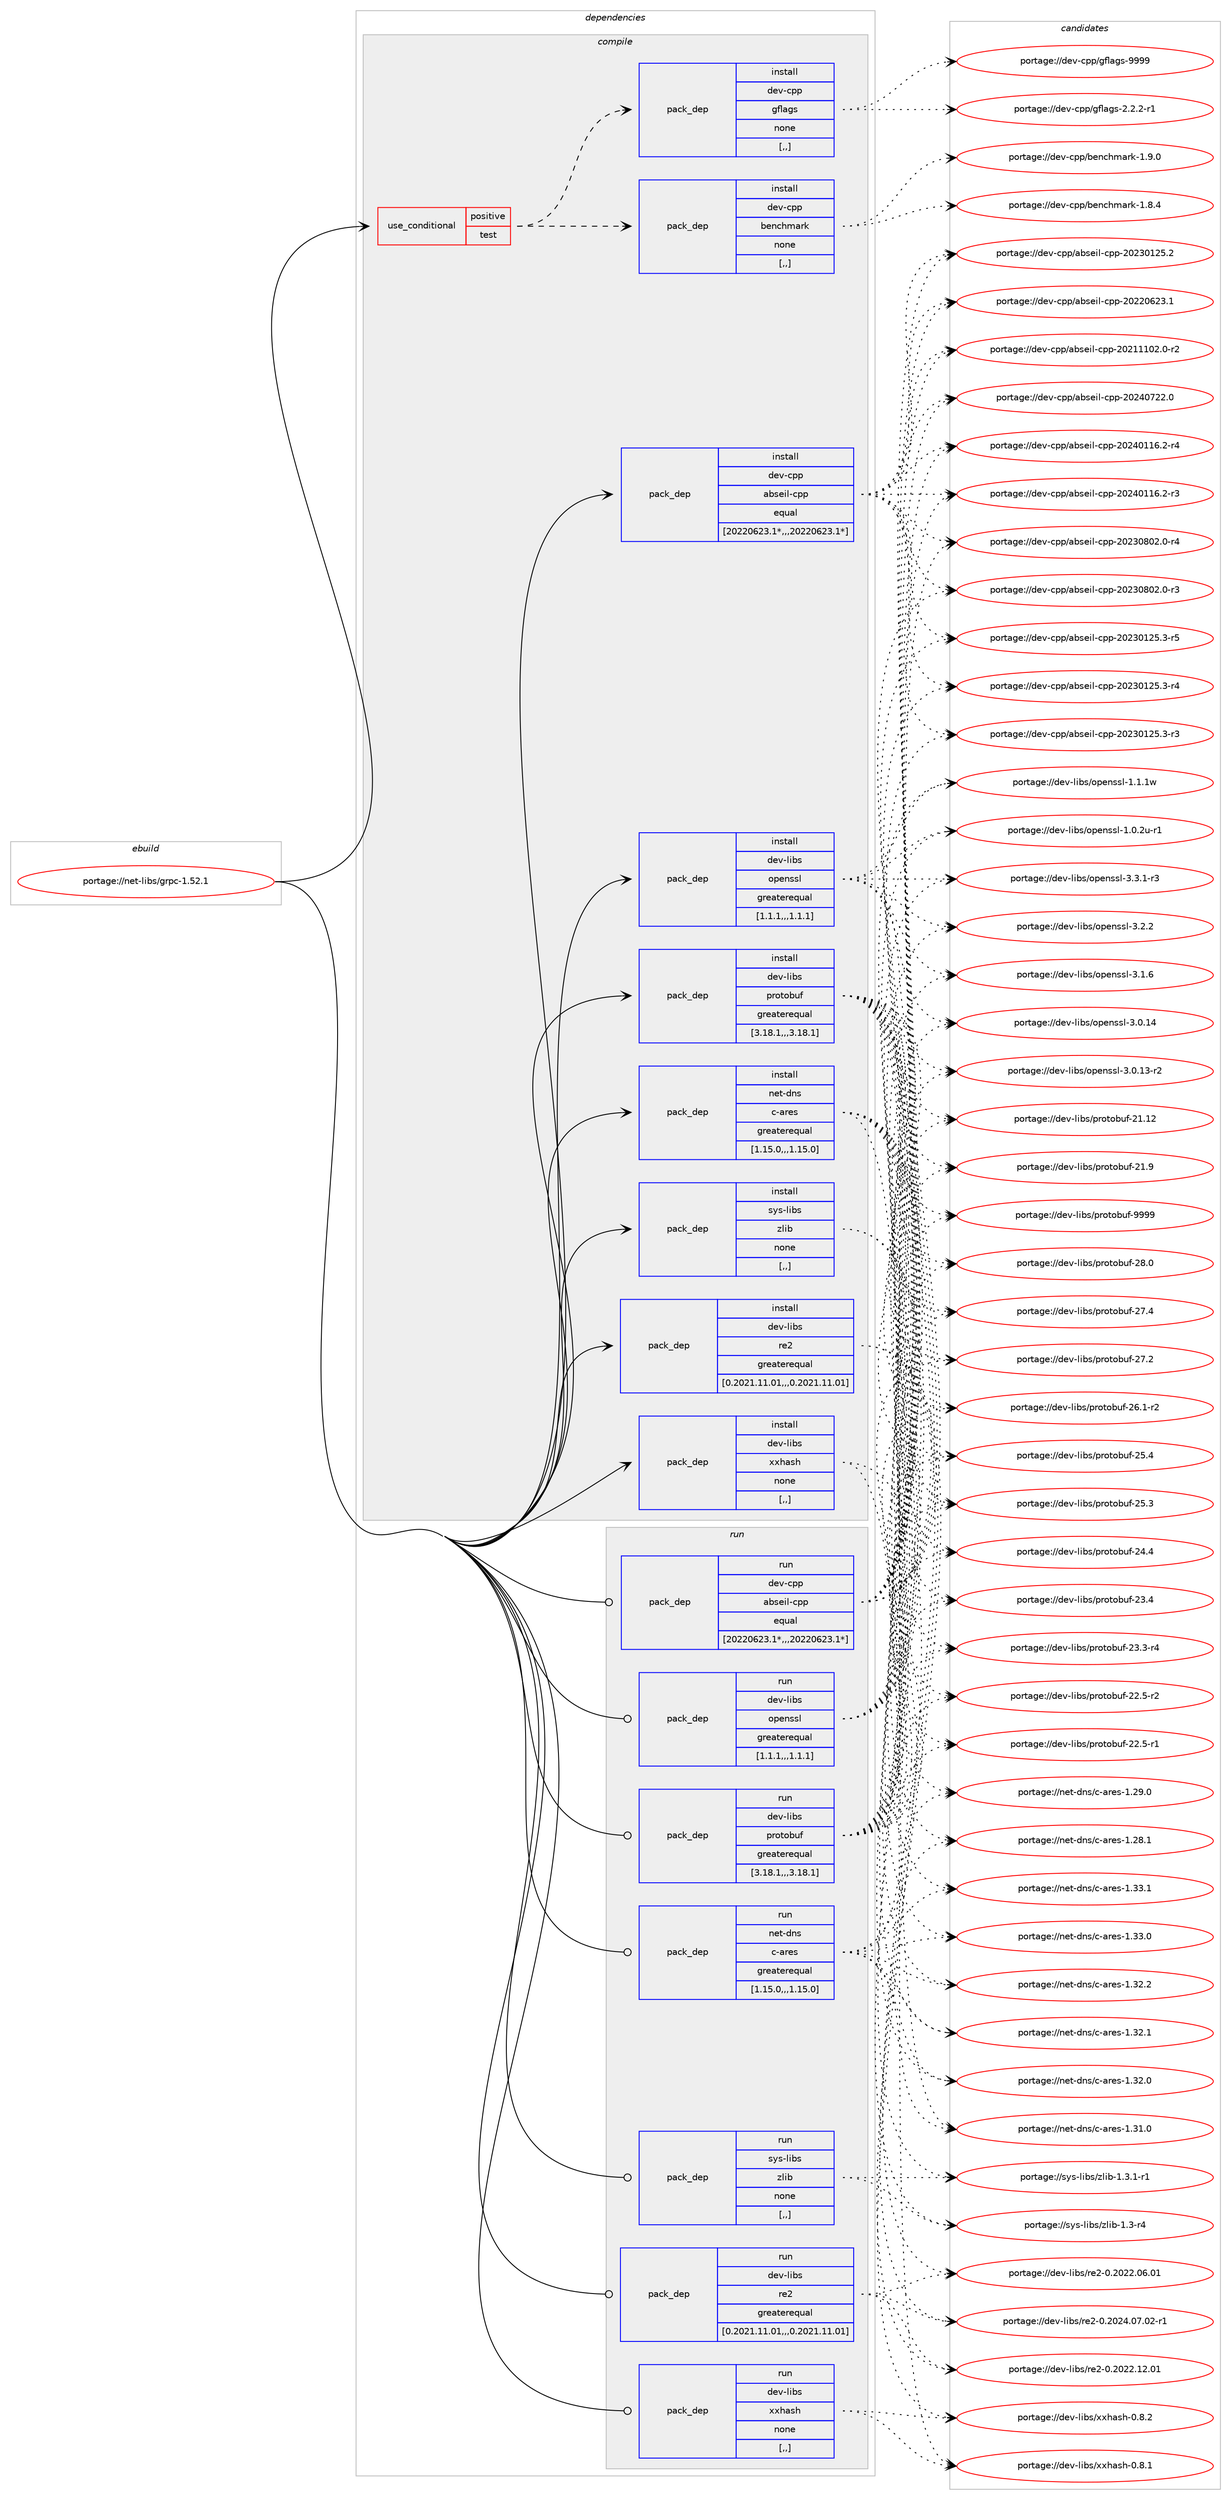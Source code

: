 digraph prolog {

# *************
# Graph options
# *************

newrank=true;
concentrate=true;
compound=true;
graph [rankdir=LR,fontname=Helvetica,fontsize=10,ranksep=1.5];#, ranksep=2.5, nodesep=0.2];
edge  [arrowhead=vee];
node  [fontname=Helvetica,fontsize=10];

# **********
# The ebuild
# **********

subgraph cluster_leftcol {
color=gray;
label=<<i>ebuild</i>>;
id [label="portage://net-libs/grpc-1.52.1", color=red, width=4, href="../net-libs/grpc-1.52.1.svg"];
}

# ****************
# The dependencies
# ****************

subgraph cluster_midcol {
color=gray;
label=<<i>dependencies</i>>;
subgraph cluster_compile {
fillcolor="#eeeeee";
style=filled;
label=<<i>compile</i>>;
subgraph cond227993 {
dependency870999 [label=<<TABLE BORDER="0" CELLBORDER="1" CELLSPACING="0" CELLPADDING="4"><TR><TD ROWSPAN="3" CELLPADDING="10">use_conditional</TD></TR><TR><TD>positive</TD></TR><TR><TD>test</TD></TR></TABLE>>, shape=none, color=red];
subgraph pack636591 {
dependency871000 [label=<<TABLE BORDER="0" CELLBORDER="1" CELLSPACING="0" CELLPADDING="4" WIDTH="220"><TR><TD ROWSPAN="6" CELLPADDING="30">pack_dep</TD></TR><TR><TD WIDTH="110">install</TD></TR><TR><TD>dev-cpp</TD></TR><TR><TD>benchmark</TD></TR><TR><TD>none</TD></TR><TR><TD>[,,]</TD></TR></TABLE>>, shape=none, color=blue];
}
dependency870999:e -> dependency871000:w [weight=20,style="dashed",arrowhead="vee"];
subgraph pack636592 {
dependency871001 [label=<<TABLE BORDER="0" CELLBORDER="1" CELLSPACING="0" CELLPADDING="4" WIDTH="220"><TR><TD ROWSPAN="6" CELLPADDING="30">pack_dep</TD></TR><TR><TD WIDTH="110">install</TD></TR><TR><TD>dev-cpp</TD></TR><TR><TD>gflags</TD></TR><TR><TD>none</TD></TR><TR><TD>[,,]</TD></TR></TABLE>>, shape=none, color=blue];
}
dependency870999:e -> dependency871001:w [weight=20,style="dashed",arrowhead="vee"];
}
id:e -> dependency870999:w [weight=20,style="solid",arrowhead="vee"];
subgraph pack636593 {
dependency871002 [label=<<TABLE BORDER="0" CELLBORDER="1" CELLSPACING="0" CELLPADDING="4" WIDTH="220"><TR><TD ROWSPAN="6" CELLPADDING="30">pack_dep</TD></TR><TR><TD WIDTH="110">install</TD></TR><TR><TD>dev-cpp</TD></TR><TR><TD>abseil-cpp</TD></TR><TR><TD>equal</TD></TR><TR><TD>[20220623.1*,,,20220623.1*]</TD></TR></TABLE>>, shape=none, color=blue];
}
id:e -> dependency871002:w [weight=20,style="solid",arrowhead="vee"];
subgraph pack636594 {
dependency871003 [label=<<TABLE BORDER="0" CELLBORDER="1" CELLSPACING="0" CELLPADDING="4" WIDTH="220"><TR><TD ROWSPAN="6" CELLPADDING="30">pack_dep</TD></TR><TR><TD WIDTH="110">install</TD></TR><TR><TD>dev-libs</TD></TR><TR><TD>openssl</TD></TR><TR><TD>greaterequal</TD></TR><TR><TD>[1.1.1,,,1.1.1]</TD></TR></TABLE>>, shape=none, color=blue];
}
id:e -> dependency871003:w [weight=20,style="solid",arrowhead="vee"];
subgraph pack636595 {
dependency871004 [label=<<TABLE BORDER="0" CELLBORDER="1" CELLSPACING="0" CELLPADDING="4" WIDTH="220"><TR><TD ROWSPAN="6" CELLPADDING="30">pack_dep</TD></TR><TR><TD WIDTH="110">install</TD></TR><TR><TD>dev-libs</TD></TR><TR><TD>protobuf</TD></TR><TR><TD>greaterequal</TD></TR><TR><TD>[3.18.1,,,3.18.1]</TD></TR></TABLE>>, shape=none, color=blue];
}
id:e -> dependency871004:w [weight=20,style="solid",arrowhead="vee"];
subgraph pack636596 {
dependency871005 [label=<<TABLE BORDER="0" CELLBORDER="1" CELLSPACING="0" CELLPADDING="4" WIDTH="220"><TR><TD ROWSPAN="6" CELLPADDING="30">pack_dep</TD></TR><TR><TD WIDTH="110">install</TD></TR><TR><TD>dev-libs</TD></TR><TR><TD>re2</TD></TR><TR><TD>greaterequal</TD></TR><TR><TD>[0.2021.11.01,,,0.2021.11.01]</TD></TR></TABLE>>, shape=none, color=blue];
}
id:e -> dependency871005:w [weight=20,style="solid",arrowhead="vee"];
subgraph pack636597 {
dependency871006 [label=<<TABLE BORDER="0" CELLBORDER="1" CELLSPACING="0" CELLPADDING="4" WIDTH="220"><TR><TD ROWSPAN="6" CELLPADDING="30">pack_dep</TD></TR><TR><TD WIDTH="110">install</TD></TR><TR><TD>dev-libs</TD></TR><TR><TD>xxhash</TD></TR><TR><TD>none</TD></TR><TR><TD>[,,]</TD></TR></TABLE>>, shape=none, color=blue];
}
id:e -> dependency871006:w [weight=20,style="solid",arrowhead="vee"];
subgraph pack636598 {
dependency871007 [label=<<TABLE BORDER="0" CELLBORDER="1" CELLSPACING="0" CELLPADDING="4" WIDTH="220"><TR><TD ROWSPAN="6" CELLPADDING="30">pack_dep</TD></TR><TR><TD WIDTH="110">install</TD></TR><TR><TD>net-dns</TD></TR><TR><TD>c-ares</TD></TR><TR><TD>greaterequal</TD></TR><TR><TD>[1.15.0,,,1.15.0]</TD></TR></TABLE>>, shape=none, color=blue];
}
id:e -> dependency871007:w [weight=20,style="solid",arrowhead="vee"];
subgraph pack636599 {
dependency871008 [label=<<TABLE BORDER="0" CELLBORDER="1" CELLSPACING="0" CELLPADDING="4" WIDTH="220"><TR><TD ROWSPAN="6" CELLPADDING="30">pack_dep</TD></TR><TR><TD WIDTH="110">install</TD></TR><TR><TD>sys-libs</TD></TR><TR><TD>zlib</TD></TR><TR><TD>none</TD></TR><TR><TD>[,,]</TD></TR></TABLE>>, shape=none, color=blue];
}
id:e -> dependency871008:w [weight=20,style="solid",arrowhead="vee"];
}
subgraph cluster_compileandrun {
fillcolor="#eeeeee";
style=filled;
label=<<i>compile and run</i>>;
}
subgraph cluster_run {
fillcolor="#eeeeee";
style=filled;
label=<<i>run</i>>;
subgraph pack636600 {
dependency871009 [label=<<TABLE BORDER="0" CELLBORDER="1" CELLSPACING="0" CELLPADDING="4" WIDTH="220"><TR><TD ROWSPAN="6" CELLPADDING="30">pack_dep</TD></TR><TR><TD WIDTH="110">run</TD></TR><TR><TD>dev-cpp</TD></TR><TR><TD>abseil-cpp</TD></TR><TR><TD>equal</TD></TR><TR><TD>[20220623.1*,,,20220623.1*]</TD></TR></TABLE>>, shape=none, color=blue];
}
id:e -> dependency871009:w [weight=20,style="solid",arrowhead="odot"];
subgraph pack636601 {
dependency871010 [label=<<TABLE BORDER="0" CELLBORDER="1" CELLSPACING="0" CELLPADDING="4" WIDTH="220"><TR><TD ROWSPAN="6" CELLPADDING="30">pack_dep</TD></TR><TR><TD WIDTH="110">run</TD></TR><TR><TD>dev-libs</TD></TR><TR><TD>openssl</TD></TR><TR><TD>greaterequal</TD></TR><TR><TD>[1.1.1,,,1.1.1]</TD></TR></TABLE>>, shape=none, color=blue];
}
id:e -> dependency871010:w [weight=20,style="solid",arrowhead="odot"];
subgraph pack636602 {
dependency871011 [label=<<TABLE BORDER="0" CELLBORDER="1" CELLSPACING="0" CELLPADDING="4" WIDTH="220"><TR><TD ROWSPAN="6" CELLPADDING="30">pack_dep</TD></TR><TR><TD WIDTH="110">run</TD></TR><TR><TD>dev-libs</TD></TR><TR><TD>protobuf</TD></TR><TR><TD>greaterequal</TD></TR><TR><TD>[3.18.1,,,3.18.1]</TD></TR></TABLE>>, shape=none, color=blue];
}
id:e -> dependency871011:w [weight=20,style="solid",arrowhead="odot"];
subgraph pack636603 {
dependency871012 [label=<<TABLE BORDER="0" CELLBORDER="1" CELLSPACING="0" CELLPADDING="4" WIDTH="220"><TR><TD ROWSPAN="6" CELLPADDING="30">pack_dep</TD></TR><TR><TD WIDTH="110">run</TD></TR><TR><TD>dev-libs</TD></TR><TR><TD>re2</TD></TR><TR><TD>greaterequal</TD></TR><TR><TD>[0.2021.11.01,,,0.2021.11.01]</TD></TR></TABLE>>, shape=none, color=blue];
}
id:e -> dependency871012:w [weight=20,style="solid",arrowhead="odot"];
subgraph pack636604 {
dependency871013 [label=<<TABLE BORDER="0" CELLBORDER="1" CELLSPACING="0" CELLPADDING="4" WIDTH="220"><TR><TD ROWSPAN="6" CELLPADDING="30">pack_dep</TD></TR><TR><TD WIDTH="110">run</TD></TR><TR><TD>dev-libs</TD></TR><TR><TD>xxhash</TD></TR><TR><TD>none</TD></TR><TR><TD>[,,]</TD></TR></TABLE>>, shape=none, color=blue];
}
id:e -> dependency871013:w [weight=20,style="solid",arrowhead="odot"];
subgraph pack636605 {
dependency871014 [label=<<TABLE BORDER="0" CELLBORDER="1" CELLSPACING="0" CELLPADDING="4" WIDTH="220"><TR><TD ROWSPAN="6" CELLPADDING="30">pack_dep</TD></TR><TR><TD WIDTH="110">run</TD></TR><TR><TD>net-dns</TD></TR><TR><TD>c-ares</TD></TR><TR><TD>greaterequal</TD></TR><TR><TD>[1.15.0,,,1.15.0]</TD></TR></TABLE>>, shape=none, color=blue];
}
id:e -> dependency871014:w [weight=20,style="solid",arrowhead="odot"];
subgraph pack636606 {
dependency871015 [label=<<TABLE BORDER="0" CELLBORDER="1" CELLSPACING="0" CELLPADDING="4" WIDTH="220"><TR><TD ROWSPAN="6" CELLPADDING="30">pack_dep</TD></TR><TR><TD WIDTH="110">run</TD></TR><TR><TD>sys-libs</TD></TR><TR><TD>zlib</TD></TR><TR><TD>none</TD></TR><TR><TD>[,,]</TD></TR></TABLE>>, shape=none, color=blue];
}
id:e -> dependency871015:w [weight=20,style="solid",arrowhead="odot"];
}
}

# **************
# The candidates
# **************

subgraph cluster_choices {
rank=same;
color=gray;
label=<<i>candidates</i>>;

subgraph choice636591 {
color=black;
nodesep=1;
choice100101118459911211247981011109910410997114107454946574648 [label="portage://dev-cpp/benchmark-1.9.0", color=red, width=4,href="../dev-cpp/benchmark-1.9.0.svg"];
choice100101118459911211247981011109910410997114107454946564652 [label="portage://dev-cpp/benchmark-1.8.4", color=red, width=4,href="../dev-cpp/benchmark-1.8.4.svg"];
dependency871000:e -> choice100101118459911211247981011109910410997114107454946574648:w [style=dotted,weight="100"];
dependency871000:e -> choice100101118459911211247981011109910410997114107454946564652:w [style=dotted,weight="100"];
}
subgraph choice636592 {
color=black;
nodesep=1;
choice100101118459911211247103102108971031154557575757 [label="portage://dev-cpp/gflags-9999", color=red, width=4,href="../dev-cpp/gflags-9999.svg"];
choice100101118459911211247103102108971031154550465046504511449 [label="portage://dev-cpp/gflags-2.2.2-r1", color=red, width=4,href="../dev-cpp/gflags-2.2.2-r1.svg"];
dependency871001:e -> choice100101118459911211247103102108971031154557575757:w [style=dotted,weight="100"];
dependency871001:e -> choice100101118459911211247103102108971031154550465046504511449:w [style=dotted,weight="100"];
}
subgraph choice636593 {
color=black;
nodesep=1;
choice100101118459911211247979811510110510845991121124550485052485550504648 [label="portage://dev-cpp/abseil-cpp-20240722.0", color=red, width=4,href="../dev-cpp/abseil-cpp-20240722.0.svg"];
choice1001011184599112112479798115101105108459911211245504850524849495446504511452 [label="portage://dev-cpp/abseil-cpp-20240116.2-r4", color=red, width=4,href="../dev-cpp/abseil-cpp-20240116.2-r4.svg"];
choice1001011184599112112479798115101105108459911211245504850524849495446504511451 [label="portage://dev-cpp/abseil-cpp-20240116.2-r3", color=red, width=4,href="../dev-cpp/abseil-cpp-20240116.2-r3.svg"];
choice1001011184599112112479798115101105108459911211245504850514856485046484511452 [label="portage://dev-cpp/abseil-cpp-20230802.0-r4", color=red, width=4,href="../dev-cpp/abseil-cpp-20230802.0-r4.svg"];
choice1001011184599112112479798115101105108459911211245504850514856485046484511451 [label="portage://dev-cpp/abseil-cpp-20230802.0-r3", color=red, width=4,href="../dev-cpp/abseil-cpp-20230802.0-r3.svg"];
choice1001011184599112112479798115101105108459911211245504850514849505346514511453 [label="portage://dev-cpp/abseil-cpp-20230125.3-r5", color=red, width=4,href="../dev-cpp/abseil-cpp-20230125.3-r5.svg"];
choice1001011184599112112479798115101105108459911211245504850514849505346514511452 [label="portage://dev-cpp/abseil-cpp-20230125.3-r4", color=red, width=4,href="../dev-cpp/abseil-cpp-20230125.3-r4.svg"];
choice1001011184599112112479798115101105108459911211245504850514849505346514511451 [label="portage://dev-cpp/abseil-cpp-20230125.3-r3", color=red, width=4,href="../dev-cpp/abseil-cpp-20230125.3-r3.svg"];
choice100101118459911211247979811510110510845991121124550485051484950534650 [label="portage://dev-cpp/abseil-cpp-20230125.2", color=red, width=4,href="../dev-cpp/abseil-cpp-20230125.2.svg"];
choice100101118459911211247979811510110510845991121124550485050485450514649 [label="portage://dev-cpp/abseil-cpp-20220623.1", color=red, width=4,href="../dev-cpp/abseil-cpp-20220623.1.svg"];
choice1001011184599112112479798115101105108459911211245504850494949485046484511450 [label="portage://dev-cpp/abseil-cpp-20211102.0-r2", color=red, width=4,href="../dev-cpp/abseil-cpp-20211102.0-r2.svg"];
dependency871002:e -> choice100101118459911211247979811510110510845991121124550485052485550504648:w [style=dotted,weight="100"];
dependency871002:e -> choice1001011184599112112479798115101105108459911211245504850524849495446504511452:w [style=dotted,weight="100"];
dependency871002:e -> choice1001011184599112112479798115101105108459911211245504850524849495446504511451:w [style=dotted,weight="100"];
dependency871002:e -> choice1001011184599112112479798115101105108459911211245504850514856485046484511452:w [style=dotted,weight="100"];
dependency871002:e -> choice1001011184599112112479798115101105108459911211245504850514856485046484511451:w [style=dotted,weight="100"];
dependency871002:e -> choice1001011184599112112479798115101105108459911211245504850514849505346514511453:w [style=dotted,weight="100"];
dependency871002:e -> choice1001011184599112112479798115101105108459911211245504850514849505346514511452:w [style=dotted,weight="100"];
dependency871002:e -> choice1001011184599112112479798115101105108459911211245504850514849505346514511451:w [style=dotted,weight="100"];
dependency871002:e -> choice100101118459911211247979811510110510845991121124550485051484950534650:w [style=dotted,weight="100"];
dependency871002:e -> choice100101118459911211247979811510110510845991121124550485050485450514649:w [style=dotted,weight="100"];
dependency871002:e -> choice1001011184599112112479798115101105108459911211245504850494949485046484511450:w [style=dotted,weight="100"];
}
subgraph choice636594 {
color=black;
nodesep=1;
choice1001011184510810598115471111121011101151151084551465146494511451 [label="portage://dev-libs/openssl-3.3.1-r3", color=red, width=4,href="../dev-libs/openssl-3.3.1-r3.svg"];
choice100101118451081059811547111112101110115115108455146504650 [label="portage://dev-libs/openssl-3.2.2", color=red, width=4,href="../dev-libs/openssl-3.2.2.svg"];
choice100101118451081059811547111112101110115115108455146494654 [label="portage://dev-libs/openssl-3.1.6", color=red, width=4,href="../dev-libs/openssl-3.1.6.svg"];
choice10010111845108105981154711111210111011511510845514648464952 [label="portage://dev-libs/openssl-3.0.14", color=red, width=4,href="../dev-libs/openssl-3.0.14.svg"];
choice100101118451081059811547111112101110115115108455146484649514511450 [label="portage://dev-libs/openssl-3.0.13-r2", color=red, width=4,href="../dev-libs/openssl-3.0.13-r2.svg"];
choice100101118451081059811547111112101110115115108454946494649119 [label="portage://dev-libs/openssl-1.1.1w", color=red, width=4,href="../dev-libs/openssl-1.1.1w.svg"];
choice1001011184510810598115471111121011101151151084549464846501174511449 [label="portage://dev-libs/openssl-1.0.2u-r1", color=red, width=4,href="../dev-libs/openssl-1.0.2u-r1.svg"];
dependency871003:e -> choice1001011184510810598115471111121011101151151084551465146494511451:w [style=dotted,weight="100"];
dependency871003:e -> choice100101118451081059811547111112101110115115108455146504650:w [style=dotted,weight="100"];
dependency871003:e -> choice100101118451081059811547111112101110115115108455146494654:w [style=dotted,weight="100"];
dependency871003:e -> choice10010111845108105981154711111210111011511510845514648464952:w [style=dotted,weight="100"];
dependency871003:e -> choice100101118451081059811547111112101110115115108455146484649514511450:w [style=dotted,weight="100"];
dependency871003:e -> choice100101118451081059811547111112101110115115108454946494649119:w [style=dotted,weight="100"];
dependency871003:e -> choice1001011184510810598115471111121011101151151084549464846501174511449:w [style=dotted,weight="100"];
}
subgraph choice636595 {
color=black;
nodesep=1;
choice100101118451081059811547112114111116111981171024557575757 [label="portage://dev-libs/protobuf-9999", color=red, width=4,href="../dev-libs/protobuf-9999.svg"];
choice100101118451081059811547112114111116111981171024550564648 [label="portage://dev-libs/protobuf-28.0", color=red, width=4,href="../dev-libs/protobuf-28.0.svg"];
choice100101118451081059811547112114111116111981171024550554652 [label="portage://dev-libs/protobuf-27.4", color=red, width=4,href="../dev-libs/protobuf-27.4.svg"];
choice100101118451081059811547112114111116111981171024550554650 [label="portage://dev-libs/protobuf-27.2", color=red, width=4,href="../dev-libs/protobuf-27.2.svg"];
choice1001011184510810598115471121141111161119811710245505446494511450 [label="portage://dev-libs/protobuf-26.1-r2", color=red, width=4,href="../dev-libs/protobuf-26.1-r2.svg"];
choice100101118451081059811547112114111116111981171024550534652 [label="portage://dev-libs/protobuf-25.4", color=red, width=4,href="../dev-libs/protobuf-25.4.svg"];
choice100101118451081059811547112114111116111981171024550534651 [label="portage://dev-libs/protobuf-25.3", color=red, width=4,href="../dev-libs/protobuf-25.3.svg"];
choice100101118451081059811547112114111116111981171024550524652 [label="portage://dev-libs/protobuf-24.4", color=red, width=4,href="../dev-libs/protobuf-24.4.svg"];
choice100101118451081059811547112114111116111981171024550514652 [label="portage://dev-libs/protobuf-23.4", color=red, width=4,href="../dev-libs/protobuf-23.4.svg"];
choice1001011184510810598115471121141111161119811710245505146514511452 [label="portage://dev-libs/protobuf-23.3-r4", color=red, width=4,href="../dev-libs/protobuf-23.3-r4.svg"];
choice1001011184510810598115471121141111161119811710245505046534511450 [label="portage://dev-libs/protobuf-22.5-r2", color=red, width=4,href="../dev-libs/protobuf-22.5-r2.svg"];
choice1001011184510810598115471121141111161119811710245505046534511449 [label="portage://dev-libs/protobuf-22.5-r1", color=red, width=4,href="../dev-libs/protobuf-22.5-r1.svg"];
choice10010111845108105981154711211411111611198117102455049464950 [label="portage://dev-libs/protobuf-21.12", color=red, width=4,href="../dev-libs/protobuf-21.12.svg"];
choice100101118451081059811547112114111116111981171024550494657 [label="portage://dev-libs/protobuf-21.9", color=red, width=4,href="../dev-libs/protobuf-21.9.svg"];
dependency871004:e -> choice100101118451081059811547112114111116111981171024557575757:w [style=dotted,weight="100"];
dependency871004:e -> choice100101118451081059811547112114111116111981171024550564648:w [style=dotted,weight="100"];
dependency871004:e -> choice100101118451081059811547112114111116111981171024550554652:w [style=dotted,weight="100"];
dependency871004:e -> choice100101118451081059811547112114111116111981171024550554650:w [style=dotted,weight="100"];
dependency871004:e -> choice1001011184510810598115471121141111161119811710245505446494511450:w [style=dotted,weight="100"];
dependency871004:e -> choice100101118451081059811547112114111116111981171024550534652:w [style=dotted,weight="100"];
dependency871004:e -> choice100101118451081059811547112114111116111981171024550534651:w [style=dotted,weight="100"];
dependency871004:e -> choice100101118451081059811547112114111116111981171024550524652:w [style=dotted,weight="100"];
dependency871004:e -> choice100101118451081059811547112114111116111981171024550514652:w [style=dotted,weight="100"];
dependency871004:e -> choice1001011184510810598115471121141111161119811710245505146514511452:w [style=dotted,weight="100"];
dependency871004:e -> choice1001011184510810598115471121141111161119811710245505046534511450:w [style=dotted,weight="100"];
dependency871004:e -> choice1001011184510810598115471121141111161119811710245505046534511449:w [style=dotted,weight="100"];
dependency871004:e -> choice10010111845108105981154711211411111611198117102455049464950:w [style=dotted,weight="100"];
dependency871004:e -> choice100101118451081059811547112114111116111981171024550494657:w [style=dotted,weight="100"];
}
subgraph choice636596 {
color=black;
nodesep=1;
choice10010111845108105981154711410150454846504850524648554648504511449 [label="portage://dev-libs/re2-0.2024.07.02-r1", color=red, width=4,href="../dev-libs/re2-0.2024.07.02-r1.svg"];
choice1001011184510810598115471141015045484650485050464950464849 [label="portage://dev-libs/re2-0.2022.12.01", color=red, width=4,href="../dev-libs/re2-0.2022.12.01.svg"];
choice1001011184510810598115471141015045484650485050464854464849 [label="portage://dev-libs/re2-0.2022.06.01", color=red, width=4,href="../dev-libs/re2-0.2022.06.01.svg"];
dependency871005:e -> choice10010111845108105981154711410150454846504850524648554648504511449:w [style=dotted,weight="100"];
dependency871005:e -> choice1001011184510810598115471141015045484650485050464950464849:w [style=dotted,weight="100"];
dependency871005:e -> choice1001011184510810598115471141015045484650485050464854464849:w [style=dotted,weight="100"];
}
subgraph choice636597 {
color=black;
nodesep=1;
choice10010111845108105981154712012010497115104454846564650 [label="portage://dev-libs/xxhash-0.8.2", color=red, width=4,href="../dev-libs/xxhash-0.8.2.svg"];
choice10010111845108105981154712012010497115104454846564649 [label="portage://dev-libs/xxhash-0.8.1", color=red, width=4,href="../dev-libs/xxhash-0.8.1.svg"];
dependency871006:e -> choice10010111845108105981154712012010497115104454846564650:w [style=dotted,weight="100"];
dependency871006:e -> choice10010111845108105981154712012010497115104454846564649:w [style=dotted,weight="100"];
}
subgraph choice636598 {
color=black;
nodesep=1;
choice110101116451001101154799459711410111545494651514649 [label="portage://net-dns/c-ares-1.33.1", color=red, width=4,href="../net-dns/c-ares-1.33.1.svg"];
choice110101116451001101154799459711410111545494651514648 [label="portage://net-dns/c-ares-1.33.0", color=red, width=4,href="../net-dns/c-ares-1.33.0.svg"];
choice110101116451001101154799459711410111545494651504650 [label="portage://net-dns/c-ares-1.32.2", color=red, width=4,href="../net-dns/c-ares-1.32.2.svg"];
choice110101116451001101154799459711410111545494651504649 [label="portage://net-dns/c-ares-1.32.1", color=red, width=4,href="../net-dns/c-ares-1.32.1.svg"];
choice110101116451001101154799459711410111545494651504648 [label="portage://net-dns/c-ares-1.32.0", color=red, width=4,href="../net-dns/c-ares-1.32.0.svg"];
choice110101116451001101154799459711410111545494651494648 [label="portage://net-dns/c-ares-1.31.0", color=red, width=4,href="../net-dns/c-ares-1.31.0.svg"];
choice110101116451001101154799459711410111545494650574648 [label="portage://net-dns/c-ares-1.29.0", color=red, width=4,href="../net-dns/c-ares-1.29.0.svg"];
choice110101116451001101154799459711410111545494650564649 [label="portage://net-dns/c-ares-1.28.1", color=red, width=4,href="../net-dns/c-ares-1.28.1.svg"];
dependency871007:e -> choice110101116451001101154799459711410111545494651514649:w [style=dotted,weight="100"];
dependency871007:e -> choice110101116451001101154799459711410111545494651514648:w [style=dotted,weight="100"];
dependency871007:e -> choice110101116451001101154799459711410111545494651504650:w [style=dotted,weight="100"];
dependency871007:e -> choice110101116451001101154799459711410111545494651504649:w [style=dotted,weight="100"];
dependency871007:e -> choice110101116451001101154799459711410111545494651504648:w [style=dotted,weight="100"];
dependency871007:e -> choice110101116451001101154799459711410111545494651494648:w [style=dotted,weight="100"];
dependency871007:e -> choice110101116451001101154799459711410111545494650574648:w [style=dotted,weight="100"];
dependency871007:e -> choice110101116451001101154799459711410111545494650564649:w [style=dotted,weight="100"];
}
subgraph choice636599 {
color=black;
nodesep=1;
choice115121115451081059811547122108105984549465146494511449 [label="portage://sys-libs/zlib-1.3.1-r1", color=red, width=4,href="../sys-libs/zlib-1.3.1-r1.svg"];
choice11512111545108105981154712210810598454946514511452 [label="portage://sys-libs/zlib-1.3-r4", color=red, width=4,href="../sys-libs/zlib-1.3-r4.svg"];
dependency871008:e -> choice115121115451081059811547122108105984549465146494511449:w [style=dotted,weight="100"];
dependency871008:e -> choice11512111545108105981154712210810598454946514511452:w [style=dotted,weight="100"];
}
subgraph choice636600 {
color=black;
nodesep=1;
choice100101118459911211247979811510110510845991121124550485052485550504648 [label="portage://dev-cpp/abseil-cpp-20240722.0", color=red, width=4,href="../dev-cpp/abseil-cpp-20240722.0.svg"];
choice1001011184599112112479798115101105108459911211245504850524849495446504511452 [label="portage://dev-cpp/abseil-cpp-20240116.2-r4", color=red, width=4,href="../dev-cpp/abseil-cpp-20240116.2-r4.svg"];
choice1001011184599112112479798115101105108459911211245504850524849495446504511451 [label="portage://dev-cpp/abseil-cpp-20240116.2-r3", color=red, width=4,href="../dev-cpp/abseil-cpp-20240116.2-r3.svg"];
choice1001011184599112112479798115101105108459911211245504850514856485046484511452 [label="portage://dev-cpp/abseil-cpp-20230802.0-r4", color=red, width=4,href="../dev-cpp/abseil-cpp-20230802.0-r4.svg"];
choice1001011184599112112479798115101105108459911211245504850514856485046484511451 [label="portage://dev-cpp/abseil-cpp-20230802.0-r3", color=red, width=4,href="../dev-cpp/abseil-cpp-20230802.0-r3.svg"];
choice1001011184599112112479798115101105108459911211245504850514849505346514511453 [label="portage://dev-cpp/abseil-cpp-20230125.3-r5", color=red, width=4,href="../dev-cpp/abseil-cpp-20230125.3-r5.svg"];
choice1001011184599112112479798115101105108459911211245504850514849505346514511452 [label="portage://dev-cpp/abseil-cpp-20230125.3-r4", color=red, width=4,href="../dev-cpp/abseil-cpp-20230125.3-r4.svg"];
choice1001011184599112112479798115101105108459911211245504850514849505346514511451 [label="portage://dev-cpp/abseil-cpp-20230125.3-r3", color=red, width=4,href="../dev-cpp/abseil-cpp-20230125.3-r3.svg"];
choice100101118459911211247979811510110510845991121124550485051484950534650 [label="portage://dev-cpp/abseil-cpp-20230125.2", color=red, width=4,href="../dev-cpp/abseil-cpp-20230125.2.svg"];
choice100101118459911211247979811510110510845991121124550485050485450514649 [label="portage://dev-cpp/abseil-cpp-20220623.1", color=red, width=4,href="../dev-cpp/abseil-cpp-20220623.1.svg"];
choice1001011184599112112479798115101105108459911211245504850494949485046484511450 [label="portage://dev-cpp/abseil-cpp-20211102.0-r2", color=red, width=4,href="../dev-cpp/abseil-cpp-20211102.0-r2.svg"];
dependency871009:e -> choice100101118459911211247979811510110510845991121124550485052485550504648:w [style=dotted,weight="100"];
dependency871009:e -> choice1001011184599112112479798115101105108459911211245504850524849495446504511452:w [style=dotted,weight="100"];
dependency871009:e -> choice1001011184599112112479798115101105108459911211245504850524849495446504511451:w [style=dotted,weight="100"];
dependency871009:e -> choice1001011184599112112479798115101105108459911211245504850514856485046484511452:w [style=dotted,weight="100"];
dependency871009:e -> choice1001011184599112112479798115101105108459911211245504850514856485046484511451:w [style=dotted,weight="100"];
dependency871009:e -> choice1001011184599112112479798115101105108459911211245504850514849505346514511453:w [style=dotted,weight="100"];
dependency871009:e -> choice1001011184599112112479798115101105108459911211245504850514849505346514511452:w [style=dotted,weight="100"];
dependency871009:e -> choice1001011184599112112479798115101105108459911211245504850514849505346514511451:w [style=dotted,weight="100"];
dependency871009:e -> choice100101118459911211247979811510110510845991121124550485051484950534650:w [style=dotted,weight="100"];
dependency871009:e -> choice100101118459911211247979811510110510845991121124550485050485450514649:w [style=dotted,weight="100"];
dependency871009:e -> choice1001011184599112112479798115101105108459911211245504850494949485046484511450:w [style=dotted,weight="100"];
}
subgraph choice636601 {
color=black;
nodesep=1;
choice1001011184510810598115471111121011101151151084551465146494511451 [label="portage://dev-libs/openssl-3.3.1-r3", color=red, width=4,href="../dev-libs/openssl-3.3.1-r3.svg"];
choice100101118451081059811547111112101110115115108455146504650 [label="portage://dev-libs/openssl-3.2.2", color=red, width=4,href="../dev-libs/openssl-3.2.2.svg"];
choice100101118451081059811547111112101110115115108455146494654 [label="portage://dev-libs/openssl-3.1.6", color=red, width=4,href="../dev-libs/openssl-3.1.6.svg"];
choice10010111845108105981154711111210111011511510845514648464952 [label="portage://dev-libs/openssl-3.0.14", color=red, width=4,href="../dev-libs/openssl-3.0.14.svg"];
choice100101118451081059811547111112101110115115108455146484649514511450 [label="portage://dev-libs/openssl-3.0.13-r2", color=red, width=4,href="../dev-libs/openssl-3.0.13-r2.svg"];
choice100101118451081059811547111112101110115115108454946494649119 [label="portage://dev-libs/openssl-1.1.1w", color=red, width=4,href="../dev-libs/openssl-1.1.1w.svg"];
choice1001011184510810598115471111121011101151151084549464846501174511449 [label="portage://dev-libs/openssl-1.0.2u-r1", color=red, width=4,href="../dev-libs/openssl-1.0.2u-r1.svg"];
dependency871010:e -> choice1001011184510810598115471111121011101151151084551465146494511451:w [style=dotted,weight="100"];
dependency871010:e -> choice100101118451081059811547111112101110115115108455146504650:w [style=dotted,weight="100"];
dependency871010:e -> choice100101118451081059811547111112101110115115108455146494654:w [style=dotted,weight="100"];
dependency871010:e -> choice10010111845108105981154711111210111011511510845514648464952:w [style=dotted,weight="100"];
dependency871010:e -> choice100101118451081059811547111112101110115115108455146484649514511450:w [style=dotted,weight="100"];
dependency871010:e -> choice100101118451081059811547111112101110115115108454946494649119:w [style=dotted,weight="100"];
dependency871010:e -> choice1001011184510810598115471111121011101151151084549464846501174511449:w [style=dotted,weight="100"];
}
subgraph choice636602 {
color=black;
nodesep=1;
choice100101118451081059811547112114111116111981171024557575757 [label="portage://dev-libs/protobuf-9999", color=red, width=4,href="../dev-libs/protobuf-9999.svg"];
choice100101118451081059811547112114111116111981171024550564648 [label="portage://dev-libs/protobuf-28.0", color=red, width=4,href="../dev-libs/protobuf-28.0.svg"];
choice100101118451081059811547112114111116111981171024550554652 [label="portage://dev-libs/protobuf-27.4", color=red, width=4,href="../dev-libs/protobuf-27.4.svg"];
choice100101118451081059811547112114111116111981171024550554650 [label="portage://dev-libs/protobuf-27.2", color=red, width=4,href="../dev-libs/protobuf-27.2.svg"];
choice1001011184510810598115471121141111161119811710245505446494511450 [label="portage://dev-libs/protobuf-26.1-r2", color=red, width=4,href="../dev-libs/protobuf-26.1-r2.svg"];
choice100101118451081059811547112114111116111981171024550534652 [label="portage://dev-libs/protobuf-25.4", color=red, width=4,href="../dev-libs/protobuf-25.4.svg"];
choice100101118451081059811547112114111116111981171024550534651 [label="portage://dev-libs/protobuf-25.3", color=red, width=4,href="../dev-libs/protobuf-25.3.svg"];
choice100101118451081059811547112114111116111981171024550524652 [label="portage://dev-libs/protobuf-24.4", color=red, width=4,href="../dev-libs/protobuf-24.4.svg"];
choice100101118451081059811547112114111116111981171024550514652 [label="portage://dev-libs/protobuf-23.4", color=red, width=4,href="../dev-libs/protobuf-23.4.svg"];
choice1001011184510810598115471121141111161119811710245505146514511452 [label="portage://dev-libs/protobuf-23.3-r4", color=red, width=4,href="../dev-libs/protobuf-23.3-r4.svg"];
choice1001011184510810598115471121141111161119811710245505046534511450 [label="portage://dev-libs/protobuf-22.5-r2", color=red, width=4,href="../dev-libs/protobuf-22.5-r2.svg"];
choice1001011184510810598115471121141111161119811710245505046534511449 [label="portage://dev-libs/protobuf-22.5-r1", color=red, width=4,href="../dev-libs/protobuf-22.5-r1.svg"];
choice10010111845108105981154711211411111611198117102455049464950 [label="portage://dev-libs/protobuf-21.12", color=red, width=4,href="../dev-libs/protobuf-21.12.svg"];
choice100101118451081059811547112114111116111981171024550494657 [label="portage://dev-libs/protobuf-21.9", color=red, width=4,href="../dev-libs/protobuf-21.9.svg"];
dependency871011:e -> choice100101118451081059811547112114111116111981171024557575757:w [style=dotted,weight="100"];
dependency871011:e -> choice100101118451081059811547112114111116111981171024550564648:w [style=dotted,weight="100"];
dependency871011:e -> choice100101118451081059811547112114111116111981171024550554652:w [style=dotted,weight="100"];
dependency871011:e -> choice100101118451081059811547112114111116111981171024550554650:w [style=dotted,weight="100"];
dependency871011:e -> choice1001011184510810598115471121141111161119811710245505446494511450:w [style=dotted,weight="100"];
dependency871011:e -> choice100101118451081059811547112114111116111981171024550534652:w [style=dotted,weight="100"];
dependency871011:e -> choice100101118451081059811547112114111116111981171024550534651:w [style=dotted,weight="100"];
dependency871011:e -> choice100101118451081059811547112114111116111981171024550524652:w [style=dotted,weight="100"];
dependency871011:e -> choice100101118451081059811547112114111116111981171024550514652:w [style=dotted,weight="100"];
dependency871011:e -> choice1001011184510810598115471121141111161119811710245505146514511452:w [style=dotted,weight="100"];
dependency871011:e -> choice1001011184510810598115471121141111161119811710245505046534511450:w [style=dotted,weight="100"];
dependency871011:e -> choice1001011184510810598115471121141111161119811710245505046534511449:w [style=dotted,weight="100"];
dependency871011:e -> choice10010111845108105981154711211411111611198117102455049464950:w [style=dotted,weight="100"];
dependency871011:e -> choice100101118451081059811547112114111116111981171024550494657:w [style=dotted,weight="100"];
}
subgraph choice636603 {
color=black;
nodesep=1;
choice10010111845108105981154711410150454846504850524648554648504511449 [label="portage://dev-libs/re2-0.2024.07.02-r1", color=red, width=4,href="../dev-libs/re2-0.2024.07.02-r1.svg"];
choice1001011184510810598115471141015045484650485050464950464849 [label="portage://dev-libs/re2-0.2022.12.01", color=red, width=4,href="../dev-libs/re2-0.2022.12.01.svg"];
choice1001011184510810598115471141015045484650485050464854464849 [label="portage://dev-libs/re2-0.2022.06.01", color=red, width=4,href="../dev-libs/re2-0.2022.06.01.svg"];
dependency871012:e -> choice10010111845108105981154711410150454846504850524648554648504511449:w [style=dotted,weight="100"];
dependency871012:e -> choice1001011184510810598115471141015045484650485050464950464849:w [style=dotted,weight="100"];
dependency871012:e -> choice1001011184510810598115471141015045484650485050464854464849:w [style=dotted,weight="100"];
}
subgraph choice636604 {
color=black;
nodesep=1;
choice10010111845108105981154712012010497115104454846564650 [label="portage://dev-libs/xxhash-0.8.2", color=red, width=4,href="../dev-libs/xxhash-0.8.2.svg"];
choice10010111845108105981154712012010497115104454846564649 [label="portage://dev-libs/xxhash-0.8.1", color=red, width=4,href="../dev-libs/xxhash-0.8.1.svg"];
dependency871013:e -> choice10010111845108105981154712012010497115104454846564650:w [style=dotted,weight="100"];
dependency871013:e -> choice10010111845108105981154712012010497115104454846564649:w [style=dotted,weight="100"];
}
subgraph choice636605 {
color=black;
nodesep=1;
choice110101116451001101154799459711410111545494651514649 [label="portage://net-dns/c-ares-1.33.1", color=red, width=4,href="../net-dns/c-ares-1.33.1.svg"];
choice110101116451001101154799459711410111545494651514648 [label="portage://net-dns/c-ares-1.33.0", color=red, width=4,href="../net-dns/c-ares-1.33.0.svg"];
choice110101116451001101154799459711410111545494651504650 [label="portage://net-dns/c-ares-1.32.2", color=red, width=4,href="../net-dns/c-ares-1.32.2.svg"];
choice110101116451001101154799459711410111545494651504649 [label="portage://net-dns/c-ares-1.32.1", color=red, width=4,href="../net-dns/c-ares-1.32.1.svg"];
choice110101116451001101154799459711410111545494651504648 [label="portage://net-dns/c-ares-1.32.0", color=red, width=4,href="../net-dns/c-ares-1.32.0.svg"];
choice110101116451001101154799459711410111545494651494648 [label="portage://net-dns/c-ares-1.31.0", color=red, width=4,href="../net-dns/c-ares-1.31.0.svg"];
choice110101116451001101154799459711410111545494650574648 [label="portage://net-dns/c-ares-1.29.0", color=red, width=4,href="../net-dns/c-ares-1.29.0.svg"];
choice110101116451001101154799459711410111545494650564649 [label="portage://net-dns/c-ares-1.28.1", color=red, width=4,href="../net-dns/c-ares-1.28.1.svg"];
dependency871014:e -> choice110101116451001101154799459711410111545494651514649:w [style=dotted,weight="100"];
dependency871014:e -> choice110101116451001101154799459711410111545494651514648:w [style=dotted,weight="100"];
dependency871014:e -> choice110101116451001101154799459711410111545494651504650:w [style=dotted,weight="100"];
dependency871014:e -> choice110101116451001101154799459711410111545494651504649:w [style=dotted,weight="100"];
dependency871014:e -> choice110101116451001101154799459711410111545494651504648:w [style=dotted,weight="100"];
dependency871014:e -> choice110101116451001101154799459711410111545494651494648:w [style=dotted,weight="100"];
dependency871014:e -> choice110101116451001101154799459711410111545494650574648:w [style=dotted,weight="100"];
dependency871014:e -> choice110101116451001101154799459711410111545494650564649:w [style=dotted,weight="100"];
}
subgraph choice636606 {
color=black;
nodesep=1;
choice115121115451081059811547122108105984549465146494511449 [label="portage://sys-libs/zlib-1.3.1-r1", color=red, width=4,href="../sys-libs/zlib-1.3.1-r1.svg"];
choice11512111545108105981154712210810598454946514511452 [label="portage://sys-libs/zlib-1.3-r4", color=red, width=4,href="../sys-libs/zlib-1.3-r4.svg"];
dependency871015:e -> choice115121115451081059811547122108105984549465146494511449:w [style=dotted,weight="100"];
dependency871015:e -> choice11512111545108105981154712210810598454946514511452:w [style=dotted,weight="100"];
}
}

}
